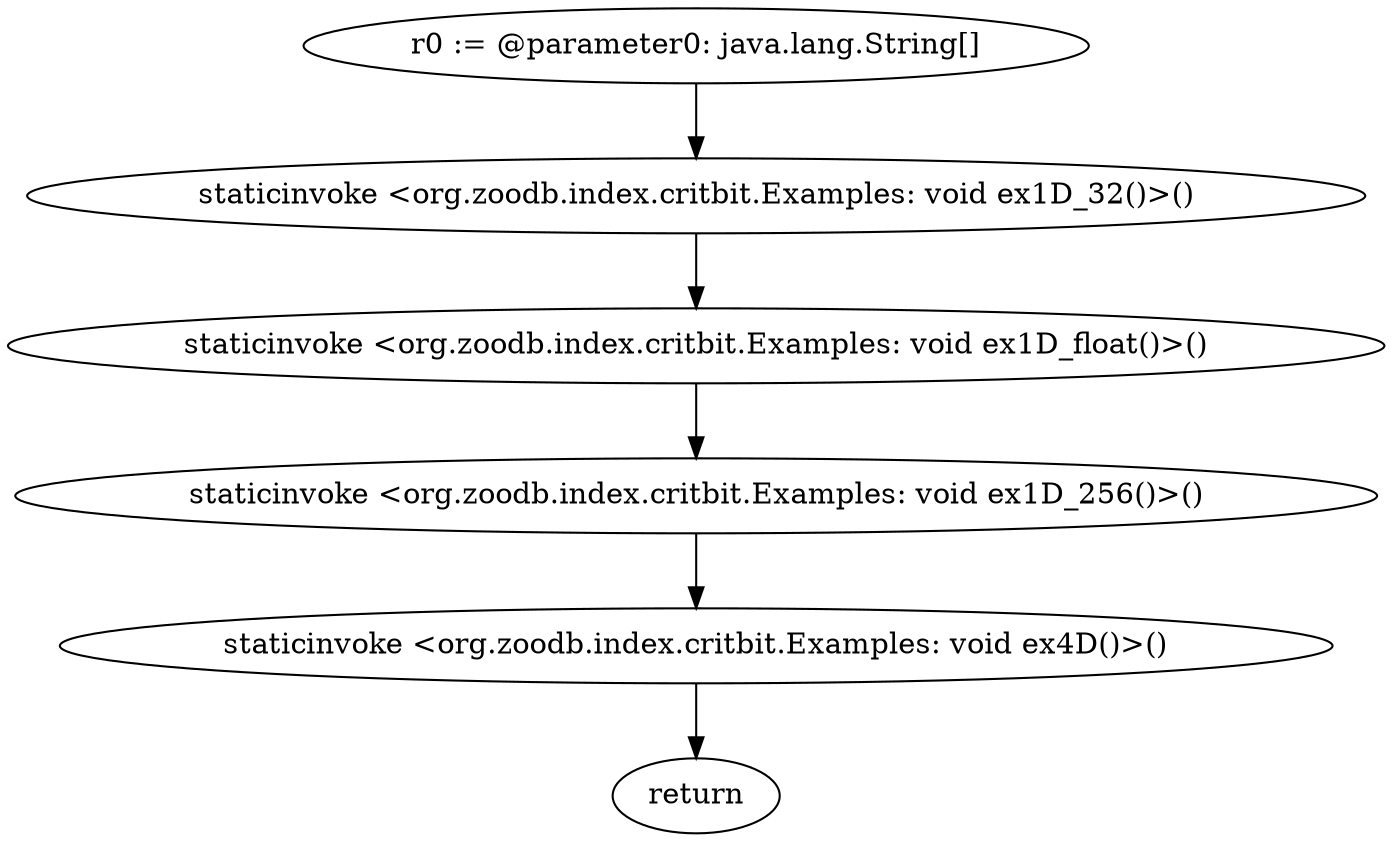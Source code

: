 digraph "unitGraph" {
    "r0 := @parameter0: java.lang.String[]"
    "staticinvoke <org.zoodb.index.critbit.Examples: void ex1D_32()>()"
    "staticinvoke <org.zoodb.index.critbit.Examples: void ex1D_float()>()"
    "staticinvoke <org.zoodb.index.critbit.Examples: void ex1D_256()>()"
    "staticinvoke <org.zoodb.index.critbit.Examples: void ex4D()>()"
    "return"
    "r0 := @parameter0: java.lang.String[]"->"staticinvoke <org.zoodb.index.critbit.Examples: void ex1D_32()>()";
    "staticinvoke <org.zoodb.index.critbit.Examples: void ex1D_32()>()"->"staticinvoke <org.zoodb.index.critbit.Examples: void ex1D_float()>()";
    "staticinvoke <org.zoodb.index.critbit.Examples: void ex1D_float()>()"->"staticinvoke <org.zoodb.index.critbit.Examples: void ex1D_256()>()";
    "staticinvoke <org.zoodb.index.critbit.Examples: void ex1D_256()>()"->"staticinvoke <org.zoodb.index.critbit.Examples: void ex4D()>()";
    "staticinvoke <org.zoodb.index.critbit.Examples: void ex4D()>()"->"return";
}
